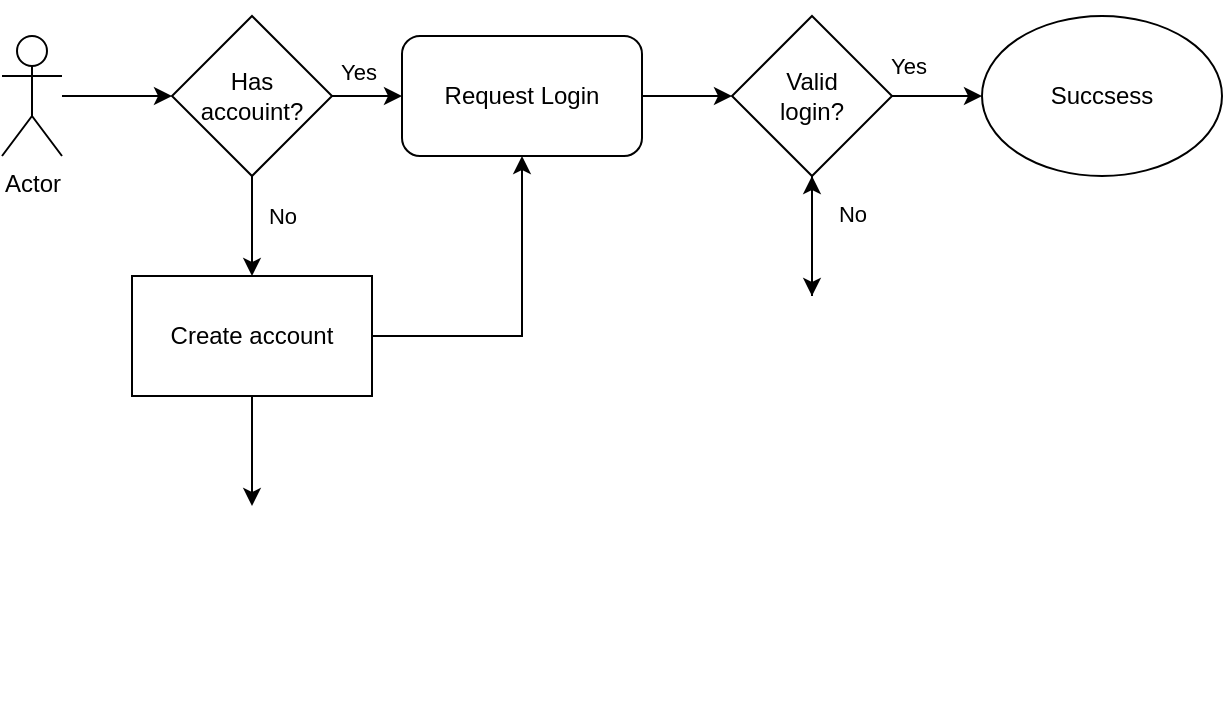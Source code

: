 <mxfile version="22.1.2" type="device">
  <diagram name="Página-1" id="mOq9cKLB8cMg5wTBuEaY">
    <mxGraphModel dx="792" dy="820" grid="1" gridSize="10" guides="1" tooltips="1" connect="1" arrows="1" fold="1" page="1" pageScale="1" pageWidth="827" pageHeight="1169" math="0" shadow="0">
      <root>
        <mxCell id="0" />
        <mxCell id="1" parent="0" />
        <mxCell id="Q_GEIAY3mHfvT1kCPX_a-9" value="" style="edgeStyle=orthogonalEdgeStyle;rounded=0;orthogonalLoop=1;jettySize=auto;html=1;" edge="1" parent="1" source="Q_GEIAY3mHfvT1kCPX_a-2" target="Q_GEIAY3mHfvT1kCPX_a-8">
          <mxGeometry relative="1" as="geometry" />
        </mxCell>
        <mxCell id="Q_GEIAY3mHfvT1kCPX_a-2" value="Actor" style="shape=umlActor;verticalLabelPosition=bottom;verticalAlign=top;html=1;outlineConnect=0;" vertex="1" parent="1">
          <mxGeometry x="160" y="280" width="30" height="60" as="geometry" />
        </mxCell>
        <mxCell id="Q_GEIAY3mHfvT1kCPX_a-19" value="" style="edgeStyle=orthogonalEdgeStyle;rounded=0;orthogonalLoop=1;jettySize=auto;html=1;" edge="1" parent="1" source="Q_GEIAY3mHfvT1kCPX_a-8" target="Q_GEIAY3mHfvT1kCPX_a-18">
          <mxGeometry relative="1" as="geometry" />
        </mxCell>
        <mxCell id="Q_GEIAY3mHfvT1kCPX_a-41" value="Yes" style="edgeLabel;html=1;align=center;verticalAlign=middle;resizable=0;points=[];" vertex="1" connectable="0" parent="Q_GEIAY3mHfvT1kCPX_a-19">
          <mxGeometry x="0.156" y="4" relative="1" as="geometry">
            <mxPoint x="272" y="-11" as="offset" />
          </mxGeometry>
        </mxCell>
        <mxCell id="Q_GEIAY3mHfvT1kCPX_a-33" value="" style="edgeStyle=orthogonalEdgeStyle;rounded=0;orthogonalLoop=1;jettySize=auto;html=1;" edge="1" parent="1" source="Q_GEIAY3mHfvT1kCPX_a-8" target="Q_GEIAY3mHfvT1kCPX_a-29">
          <mxGeometry relative="1" as="geometry" />
        </mxCell>
        <mxCell id="Q_GEIAY3mHfvT1kCPX_a-39" value="No" style="edgeLabel;html=1;align=center;verticalAlign=middle;resizable=0;points=[];" vertex="1" connectable="0" parent="Q_GEIAY3mHfvT1kCPX_a-33">
          <mxGeometry x="-0.08" y="3" relative="1" as="geometry">
            <mxPoint x="12" y="-3" as="offset" />
          </mxGeometry>
        </mxCell>
        <mxCell id="Q_GEIAY3mHfvT1kCPX_a-8" value="" style="rhombus;whiteSpace=wrap;html=1;verticalAlign=top;" vertex="1" parent="1">
          <mxGeometry x="245" y="270" width="80" height="80" as="geometry" />
        </mxCell>
        <mxCell id="Q_GEIAY3mHfvT1kCPX_a-10" value="Has accouint?" style="text;html=1;strokeColor=none;fillColor=none;align=center;verticalAlign=middle;whiteSpace=wrap;rounded=0;" vertex="1" parent="1">
          <mxGeometry x="255" y="295" width="60" height="30" as="geometry" />
        </mxCell>
        <mxCell id="Q_GEIAY3mHfvT1kCPX_a-17" value="" style="edgeStyle=orthogonalEdgeStyle;rounded=0;orthogonalLoop=1;jettySize=auto;html=1;" edge="1" parent="1" source="Q_GEIAY3mHfvT1kCPX_a-13" target="Q_GEIAY3mHfvT1kCPX_a-16">
          <mxGeometry relative="1" as="geometry" />
        </mxCell>
        <mxCell id="Q_GEIAY3mHfvT1kCPX_a-26" style="edgeStyle=orthogonalEdgeStyle;rounded=0;orthogonalLoop=1;jettySize=auto;html=1;exitX=0.5;exitY=0;exitDx=0;exitDy=0;entryX=0.5;entryY=0;entryDx=0;entryDy=0;" edge="1" parent="1" source="Q_GEIAY3mHfvT1kCPX_a-13" target="Q_GEIAY3mHfvT1kCPX_a-13">
          <mxGeometry relative="1" as="geometry" />
        </mxCell>
        <mxCell id="Q_GEIAY3mHfvT1kCPX_a-28" value="" style="edgeStyle=orthogonalEdgeStyle;rounded=0;orthogonalLoop=1;jettySize=auto;html=1;" edge="1" parent="1" source="Q_GEIAY3mHfvT1kCPX_a-13" target="Q_GEIAY3mHfvT1kCPX_a-25">
          <mxGeometry relative="1" as="geometry" />
        </mxCell>
        <mxCell id="Q_GEIAY3mHfvT1kCPX_a-13" value="" style="rhombus;whiteSpace=wrap;html=1;verticalAlign=top;" vertex="1" parent="1">
          <mxGeometry x="525" y="270" width="80" height="80" as="geometry" />
        </mxCell>
        <mxCell id="Q_GEIAY3mHfvT1kCPX_a-15" value="Valid login?" style="text;html=1;strokeColor=none;fillColor=none;align=center;verticalAlign=middle;whiteSpace=wrap;rounded=0;" vertex="1" parent="1">
          <mxGeometry x="535" y="287.5" width="60" height="45" as="geometry" />
        </mxCell>
        <mxCell id="Q_GEIAY3mHfvT1kCPX_a-16" value="Succsess" style="ellipse;whiteSpace=wrap;html=1;" vertex="1" parent="1">
          <mxGeometry x="650" y="270" width="120" height="80" as="geometry" />
        </mxCell>
        <mxCell id="Q_GEIAY3mHfvT1kCPX_a-24" value="" style="edgeStyle=orthogonalEdgeStyle;rounded=0;orthogonalLoop=1;jettySize=auto;html=1;entryX=0;entryY=0.5;entryDx=0;entryDy=0;" edge="1" parent="1" source="Q_GEIAY3mHfvT1kCPX_a-18" target="Q_GEIAY3mHfvT1kCPX_a-13">
          <mxGeometry relative="1" as="geometry">
            <mxPoint x="520" y="310" as="targetPoint" />
          </mxGeometry>
        </mxCell>
        <mxCell id="Q_GEIAY3mHfvT1kCPX_a-18" value="Request Login" style="rounded=1;whiteSpace=wrap;html=1;" vertex="1" parent="1">
          <mxGeometry x="360" y="280" width="120" height="60" as="geometry" />
        </mxCell>
        <mxCell id="Q_GEIAY3mHfvT1kCPX_a-37" value="" style="edgeStyle=orthogonalEdgeStyle;rounded=0;orthogonalLoop=1;jettySize=auto;html=1;entryX=0.5;entryY=1;entryDx=0;entryDy=0;" edge="1" parent="1" source="Q_GEIAY3mHfvT1kCPX_a-25" target="Q_GEIAY3mHfvT1kCPX_a-13">
          <mxGeometry relative="1" as="geometry" />
        </mxCell>
        <mxCell id="Q_GEIAY3mHfvT1kCPX_a-25" value="" style="shape=image;verticalLabelPosition=bottom;labelBackgroundColor=default;verticalAlign=top;aspect=fixed;imageAspect=0;image=https://w7.pngwing.com/pngs/956/695/png-transparent-mongodb-original-wordmark-logo-icon-thumbnail.png;" vertex="1" parent="1">
          <mxGeometry x="517.5" y="410" width="95" height="95" as="geometry" />
        </mxCell>
        <mxCell id="Q_GEIAY3mHfvT1kCPX_a-34" value="" style="edgeStyle=orthogonalEdgeStyle;rounded=0;orthogonalLoop=1;jettySize=auto;html=1;" edge="1" parent="1" source="Q_GEIAY3mHfvT1kCPX_a-29">
          <mxGeometry relative="1" as="geometry">
            <mxPoint x="285" y="515" as="targetPoint" />
          </mxGeometry>
        </mxCell>
        <mxCell id="Q_GEIAY3mHfvT1kCPX_a-38" style="edgeStyle=orthogonalEdgeStyle;rounded=0;orthogonalLoop=1;jettySize=auto;html=1;entryX=0.5;entryY=1;entryDx=0;entryDy=0;" edge="1" parent="1" source="Q_GEIAY3mHfvT1kCPX_a-29" target="Q_GEIAY3mHfvT1kCPX_a-18">
          <mxGeometry relative="1" as="geometry" />
        </mxCell>
        <mxCell id="Q_GEIAY3mHfvT1kCPX_a-29" value="Create account" style="rounded=0;whiteSpace=wrap;html=1;" vertex="1" parent="1">
          <mxGeometry x="225" y="400" width="120" height="60" as="geometry" />
        </mxCell>
        <mxCell id="Q_GEIAY3mHfvT1kCPX_a-35" value="" style="shape=image;verticalLabelPosition=bottom;labelBackgroundColor=default;verticalAlign=top;aspect=fixed;imageAspect=0;image=https://w7.pngwing.com/pngs/956/695/png-transparent-mongodb-original-wordmark-logo-icon-thumbnail.png;" vertex="1" parent="1">
          <mxGeometry x="237.5" y="520" width="95" height="95" as="geometry" />
        </mxCell>
        <mxCell id="Q_GEIAY3mHfvT1kCPX_a-42" value="Yes" style="edgeLabel;html=1;align=center;verticalAlign=middle;resizable=0;points=[];" vertex="1" connectable="0" parent="1">
          <mxGeometry x="343" y="305" as="geometry">
            <mxPoint x="-5" y="-7" as="offset" />
          </mxGeometry>
        </mxCell>
        <mxCell id="Q_GEIAY3mHfvT1kCPX_a-43" value="No" style="edgeLabel;html=1;align=center;verticalAlign=middle;resizable=0;points=[];" vertex="1" connectable="0" parent="1">
          <mxGeometry x="300" y="380" as="geometry">
            <mxPoint x="285" y="-11" as="offset" />
          </mxGeometry>
        </mxCell>
      </root>
    </mxGraphModel>
  </diagram>
</mxfile>
